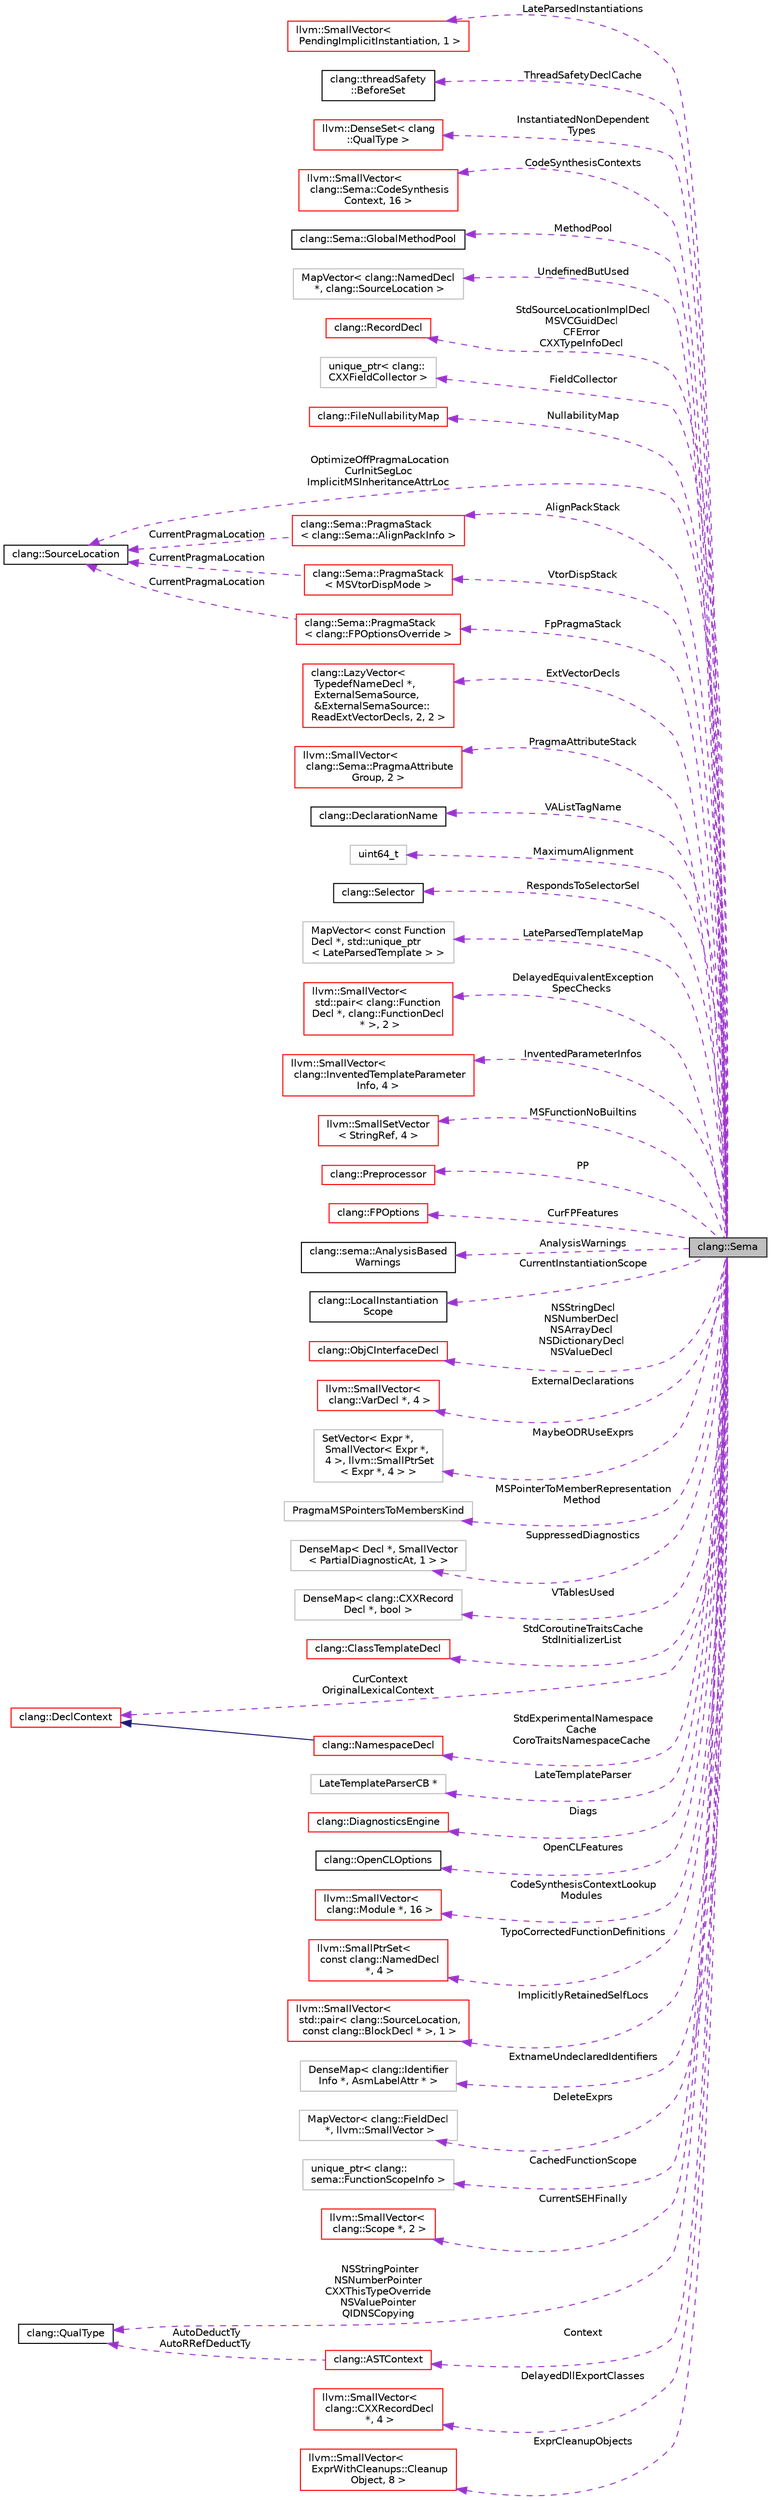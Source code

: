 digraph "clang::Sema"
{
 // LATEX_PDF_SIZE
  bgcolor="transparent";
  edge [fontname="Helvetica",fontsize="10",labelfontname="Helvetica",labelfontsize="10"];
  node [fontname="Helvetica",fontsize="10",shape=record];
  rankdir="LR";
  Node1 [label="clang::Sema",height=0.2,width=0.4,color="black", fillcolor="grey75", style="filled", fontcolor="black",tooltip="Sema - This implements semantic analysis and AST building for C."];
  Node2 -> Node1 [dir="back",color="darkorchid3",fontsize="10",style="dashed",label=" LateParsedInstantiations" ,fontname="Helvetica"];
  Node2 [label="llvm::SmallVector\<\l PendingImplicitInstantiation, 1 \>",height=0.2,width=0.4,color="red",URL="$classllvm_1_1SmallVector.html",tooltip=" "];
  Node4 -> Node1 [dir="back",color="darkorchid3",fontsize="10",style="dashed",label=" ThreadSafetyDeclCache" ,fontname="Helvetica"];
  Node4 [label="clang::threadSafety\l::BeforeSet",height=0.2,width=0.4,color="black",URL="$classclang_1_1threadSafety_1_1BeforeSet.html",tooltip=" "];
  Node5 -> Node1 [dir="back",color="darkorchid3",fontsize="10",style="dashed",label=" InstantiatedNonDependent\lTypes" ,fontname="Helvetica"];
  Node5 [label="llvm::DenseSet\< clang\l::QualType \>",height=0.2,width=0.4,color="red",URL="$classllvm_1_1DenseSet.html",tooltip=" "];
  Node7 -> Node1 [dir="back",color="darkorchid3",fontsize="10",style="dashed",label=" CodeSynthesisContexts" ,fontname="Helvetica"];
  Node7 [label="llvm::SmallVector\<\l clang::Sema::CodeSynthesis\lContext, 16 \>",height=0.2,width=0.4,color="red",URL="$classllvm_1_1SmallVector.html",tooltip=" "];
  Node8 -> Node1 [dir="back",color="darkorchid3",fontsize="10",style="dashed",label=" MethodPool" ,fontname="Helvetica"];
  Node8 [label="clang::Sema::GlobalMethodPool",height=0.2,width=0.4,color="black",URL="$classclang_1_1Sema_1_1GlobalMethodPool.html",tooltip=" "];
  Node9 -> Node1 [dir="back",color="darkorchid3",fontsize="10",style="dashed",label=" UndefinedButUsed" ,fontname="Helvetica"];
  Node9 [label="MapVector\< clang::NamedDecl\l *, clang::SourceLocation \>",height=0.2,width=0.4,color="grey75",tooltip=" "];
  Node10 -> Node1 [dir="back",color="darkorchid3",fontsize="10",style="dashed",label=" StdSourceLocationImplDecl\nMSVCGuidDecl\nCFError\nCXXTypeInfoDecl" ,fontname="Helvetica"];
  Node10 [label="clang::RecordDecl",height=0.2,width=0.4,color="red",URL="$classclang_1_1RecordDecl.html",tooltip="Represents a struct/union/class."];
  Node34 -> Node1 [dir="back",color="darkorchid3",fontsize="10",style="dashed",label=" FieldCollector" ,fontname="Helvetica"];
  Node34 [label="unique_ptr\< clang::\lCXXFieldCollector \>",height=0.2,width=0.4,color="grey75",tooltip=" "];
  Node35 -> Node1 [dir="back",color="darkorchid3",fontsize="10",style="dashed",label=" NullabilityMap" ,fontname="Helvetica"];
  Node35 [label="clang::FileNullabilityMap",height=0.2,width=0.4,color="red",URL="$classclang_1_1FileNullabilityMap.html",tooltip="A mapping from file IDs to a record of whether we've seen nullability information in that file."];
  Node41 -> Node1 [dir="back",color="darkorchid3",fontsize="10",style="dashed",label=" AlignPackStack" ,fontname="Helvetica"];
  Node41 [label="clang::Sema::PragmaStack\l\< clang::Sema::AlignPackInfo \>",height=0.2,width=0.4,color="red",URL="$structclang_1_1Sema_1_1PragmaStack.html",tooltip=" "];
  Node37 -> Node41 [dir="back",color="darkorchid3",fontsize="10",style="dashed",label=" CurrentPragmaLocation" ,fontname="Helvetica"];
  Node37 [label="clang::SourceLocation",height=0.2,width=0.4,color="black",URL="$classclang_1_1SourceLocation.html",tooltip="Encodes a location in the source."];
  Node46 -> Node1 [dir="back",color="darkorchid3",fontsize="10",style="dashed",label=" ExtVectorDecls" ,fontname="Helvetica"];
  Node46 [label="clang::LazyVector\<\l TypedefNameDecl *,\l ExternalSemaSource,\l &ExternalSemaSource::\lReadExtVectorDecls, 2, 2 \>",height=0.2,width=0.4,color="red",URL="$classclang_1_1LazyVector.html",tooltip=" "];
  Node48 -> Node1 [dir="back",color="darkorchid3",fontsize="10",style="dashed",label=" PragmaAttributeStack" ,fontname="Helvetica"];
  Node48 [label="llvm::SmallVector\<\l clang::Sema::PragmaAttribute\lGroup, 2 \>",height=0.2,width=0.4,color="red",URL="$classllvm_1_1SmallVector.html",tooltip=" "];
  Node37 -> Node1 [dir="back",color="darkorchid3",fontsize="10",style="dashed",label=" OptimizeOffPragmaLocation\nCurInitSegLoc\nImplicitMSInheritanceAttrLoc" ,fontname="Helvetica"];
  Node49 -> Node1 [dir="back",color="darkorchid3",fontsize="10",style="dashed",label=" VAListTagName" ,fontname="Helvetica"];
  Node49 [label="clang::DeclarationName",height=0.2,width=0.4,color="black",URL="$classclang_1_1DeclarationName.html",tooltip="The name of a declaration."];
  Node50 -> Node1 [dir="back",color="darkorchid3",fontsize="10",style="dashed",label=" MaximumAlignment" ,fontname="Helvetica"];
  Node50 [label="uint64_t",height=0.2,width=0.4,color="grey75",tooltip=" "];
  Node51 -> Node1 [dir="back",color="darkorchid3",fontsize="10",style="dashed",label=" RespondsToSelectorSel" ,fontname="Helvetica"];
  Node51 [label="clang::Selector",height=0.2,width=0.4,color="black",URL="$classclang_1_1Selector.html",tooltip="Smart pointer class that efficiently represents Objective-C method names."];
  Node52 -> Node1 [dir="back",color="darkorchid3",fontsize="10",style="dashed",label=" LateParsedTemplateMap" ,fontname="Helvetica"];
  Node52 [label="MapVector\< const Function\lDecl *, std::unique_ptr\l\< LateParsedTemplate \> \>",height=0.2,width=0.4,color="grey75",tooltip=" "];
  Node53 -> Node1 [dir="back",color="darkorchid3",fontsize="10",style="dashed",label=" DelayedEquivalentException\lSpecChecks" ,fontname="Helvetica"];
  Node53 [label="llvm::SmallVector\<\l std::pair\< clang::Function\lDecl *, clang::FunctionDecl\l * \>, 2 \>",height=0.2,width=0.4,color="red",URL="$classllvm_1_1SmallVector.html",tooltip=" "];
  Node54 -> Node1 [dir="back",color="darkorchid3",fontsize="10",style="dashed",label=" InventedParameterInfos" ,fontname="Helvetica"];
  Node54 [label="llvm::SmallVector\<\l clang::InventedTemplateParameter\lInfo, 4 \>",height=0.2,width=0.4,color="red",URL="$classllvm_1_1SmallVector.html",tooltip=" "];
  Node55 -> Node1 [dir="back",color="darkorchid3",fontsize="10",style="dashed",label=" MSFunctionNoBuiltins" ,fontname="Helvetica"];
  Node55 [label="llvm::SmallSetVector\l\< StringRef, 4 \>",height=0.2,width=0.4,color="red",URL="$classllvm_1_1SmallSetVector.html",tooltip=" "];
  Node57 -> Node1 [dir="back",color="darkorchid3",fontsize="10",style="dashed",label=" PP" ,fontname="Helvetica"];
  Node57 [label="clang::Preprocessor",height=0.2,width=0.4,color="red",URL="$classclang_1_1Preprocessor.html",tooltip="Engages in a tight little dance with the lexer to efficiently preprocess tokens."];
  Node59 -> Node1 [dir="back",color="darkorchid3",fontsize="10",style="dashed",label=" CurFPFeatures" ,fontname="Helvetica"];
  Node59 [label="clang::FPOptions",height=0.2,width=0.4,color="red",URL="$classclang_1_1FPOptions.html",tooltip=" "];
  Node61 -> Node1 [dir="back",color="darkorchid3",fontsize="10",style="dashed",label=" AnalysisWarnings" ,fontname="Helvetica"];
  Node61 [label="clang::sema::AnalysisBased\lWarnings",height=0.2,width=0.4,color="black",URL="$classclang_1_1sema_1_1AnalysisBasedWarnings.html",tooltip=" "];
  Node62 -> Node1 [dir="back",color="darkorchid3",fontsize="10",style="dashed",label=" CurrentInstantiationScope" ,fontname="Helvetica"];
  Node62 [label="clang::LocalInstantiation\lScope",height=0.2,width=0.4,color="black",URL="$classclang_1_1LocalInstantiationScope.html",tooltip="A stack-allocated class that identifies which local variable declaration instantiations are present i..."];
  Node63 -> Node1 [dir="back",color="darkorchid3",fontsize="10",style="dashed",label=" NSStringDecl\nNSNumberDecl\nNSArrayDecl\nNSDictionaryDecl\nNSValueDecl" ,fontname="Helvetica"];
  Node63 [label="clang::ObjCInterfaceDecl",height=0.2,width=0.4,color="red",URL="$classclang_1_1ObjCInterfaceDecl.html",tooltip="Represents an ObjC class declaration."];
  Node66 -> Node1 [dir="back",color="darkorchid3",fontsize="10",style="dashed",label=" ExternalDeclarations" ,fontname="Helvetica"];
  Node66 [label="llvm::SmallVector\<\l clang::VarDecl *, 4 \>",height=0.2,width=0.4,color="red",URL="$classllvm_1_1SmallVector.html",tooltip=" "];
  Node67 -> Node1 [dir="back",color="darkorchid3",fontsize="10",style="dashed",label=" MaybeODRUseExprs" ,fontname="Helvetica"];
  Node67 [label="SetVector\< Expr *,\l SmallVector\< Expr *,\l 4 \>, llvm::SmallPtrSet\l\< Expr *, 4 \> \>",height=0.2,width=0.4,color="grey75",tooltip=" "];
  Node68 -> Node1 [dir="back",color="darkorchid3",fontsize="10",style="dashed",label=" VtorDispStack" ,fontname="Helvetica"];
  Node68 [label="clang::Sema::PragmaStack\l\< MSVtorDispMode \>",height=0.2,width=0.4,color="red",URL="$structclang_1_1Sema_1_1PragmaStack.html",tooltip=" "];
  Node37 -> Node68 [dir="back",color="darkorchid3",fontsize="10",style="dashed",label=" CurrentPragmaLocation" ,fontname="Helvetica"];
  Node70 -> Node1 [dir="back",color="darkorchid3",fontsize="10",style="dashed",label=" MSPointerToMemberRepresentation\lMethod" ,fontname="Helvetica"];
  Node70 [label="PragmaMSPointersToMembersKind",height=0.2,width=0.4,color="grey75",tooltip=" "];
  Node71 -> Node1 [dir="back",color="darkorchid3",fontsize="10",style="dashed",label=" SuppressedDiagnostics" ,fontname="Helvetica"];
  Node71 [label="DenseMap\< Decl *, SmallVector\l\< PartialDiagnosticAt, 1 \> \>",height=0.2,width=0.4,color="grey75",tooltip=" "];
  Node72 -> Node1 [dir="back",color="darkorchid3",fontsize="10",style="dashed",label=" VTablesUsed" ,fontname="Helvetica"];
  Node72 [label="DenseMap\< clang::CXXRecord\lDecl *, bool \>",height=0.2,width=0.4,color="grey75",tooltip=" "];
  Node73 -> Node1 [dir="back",color="darkorchid3",fontsize="10",style="dashed",label=" StdCoroutineTraitsCache\nStdInitializerList" ,fontname="Helvetica"];
  Node73 [label="clang::ClassTemplateDecl",height=0.2,width=0.4,color="red",URL="$classclang_1_1ClassTemplateDecl.html",tooltip="Declaration of a class template."];
  Node92 -> Node1 [dir="back",color="darkorchid3",fontsize="10",style="dashed",label=" StdExperimentalNamespace\lCache\nCoroTraitsNamespaceCache" ,fontname="Helvetica"];
  Node92 [label="clang::NamespaceDecl",height=0.2,width=0.4,color="red",URL="$classclang_1_1NamespaceDecl.html",tooltip="Represent a C++ namespace."];
  Node17 -> Node92 [dir="back",color="midnightblue",fontsize="10",style="solid",fontname="Helvetica"];
  Node17 [label="clang::DeclContext",height=0.2,width=0.4,color="red",URL="$classclang_1_1DeclContext.html",tooltip="DeclContext - This is used only as base class of specific decl types that can act as declaration cont..."];
  Node94 -> Node1 [dir="back",color="darkorchid3",fontsize="10",style="dashed",label=" LateTemplateParser" ,fontname="Helvetica"];
  Node94 [label="LateTemplateParserCB *",height=0.2,width=0.4,color="grey75",tooltip=" "];
  Node95 -> Node1 [dir="back",color="darkorchid3",fontsize="10",style="dashed",label=" Diags" ,fontname="Helvetica"];
  Node95 [label="clang::DiagnosticsEngine",height=0.2,width=0.4,color="red",URL="$classclang_1_1DiagnosticsEngine.html",tooltip="Concrete class used by the front-end to report problems and issues."];
  Node98 -> Node1 [dir="back",color="darkorchid3",fontsize="10",style="dashed",label=" OpenCLFeatures" ,fontname="Helvetica"];
  Node98 [label="clang::OpenCLOptions",height=0.2,width=0.4,color="black",URL="$classclang_1_1OpenCLOptions.html",tooltip="OpenCL supported extensions and optional core features."];
  Node99 -> Node1 [dir="back",color="darkorchid3",fontsize="10",style="dashed",label=" CodeSynthesisContextLookup\lModules" ,fontname="Helvetica"];
  Node99 [label="llvm::SmallVector\<\l clang::Module *, 16 \>",height=0.2,width=0.4,color="red",URL="$classllvm_1_1SmallVector.html",tooltip=" "];
  Node100 -> Node1 [dir="back",color="darkorchid3",fontsize="10",style="dashed",label=" TypoCorrectedFunctionDefinitions" ,fontname="Helvetica"];
  Node100 [label="llvm::SmallPtrSet\<\l const clang::NamedDecl\l *, 4 \>",height=0.2,width=0.4,color="red",URL="$classllvm_1_1SmallPtrSet.html",tooltip=" "];
  Node102 -> Node1 [dir="back",color="darkorchid3",fontsize="10",style="dashed",label=" ImplicitlyRetainedSelfLocs" ,fontname="Helvetica"];
  Node102 [label="llvm::SmallVector\<\l std::pair\< clang::SourceLocation,\l const clang::BlockDecl * \>, 1 \>",height=0.2,width=0.4,color="red",URL="$classllvm_1_1SmallVector.html",tooltip=" "];
  Node103 -> Node1 [dir="back",color="darkorchid3",fontsize="10",style="dashed",label=" ExtnameUndeclaredIdentifiers" ,fontname="Helvetica"];
  Node103 [label="DenseMap\< clang::Identifier\lInfo *, AsmLabelAttr * \>",height=0.2,width=0.4,color="grey75",tooltip=" "];
  Node104 -> Node1 [dir="back",color="darkorchid3",fontsize="10",style="dashed",label=" DeleteExprs" ,fontname="Helvetica"];
  Node104 [label="MapVector\< clang::FieldDecl\l *, llvm::SmallVector \>",height=0.2,width=0.4,color="grey75",tooltip=" "];
  Node105 -> Node1 [dir="back",color="darkorchid3",fontsize="10",style="dashed",label=" CachedFunctionScope" ,fontname="Helvetica"];
  Node105 [label="unique_ptr\< clang::\lsema::FunctionScopeInfo \>",height=0.2,width=0.4,color="grey75",tooltip=" "];
  Node106 -> Node1 [dir="back",color="darkorchid3",fontsize="10",style="dashed",label=" CurrentSEHFinally" ,fontname="Helvetica"];
  Node106 [label="llvm::SmallVector\<\l clang::Scope *, 2 \>",height=0.2,width=0.4,color="red",URL="$classllvm_1_1SmallVector.html",tooltip=" "];
  Node17 -> Node1 [dir="back",color="darkorchid3",fontsize="10",style="dashed",label=" CurContext\nOriginalLexicalContext" ,fontname="Helvetica"];
  Node107 -> Node1 [dir="back",color="darkorchid3",fontsize="10",style="dashed",label=" Context" ,fontname="Helvetica"];
  Node107 [label="clang::ASTContext",height=0.2,width=0.4,color="red",URL="$classclang_1_1ASTContext.html",tooltip="Holds long-lived AST nodes (such as types and decls) that can be referred to throughout the semantic ..."];
  Node117 -> Node107 [dir="back",color="darkorchid3",fontsize="10",style="dashed",label=" AutoDeductTy\nAutoRRefDeductTy" ,fontname="Helvetica"];
  Node117 [label="clang::QualType",height=0.2,width=0.4,color="black",URL="$classclang_1_1QualType.html",tooltip="A (possibly-)qualified type."];
  Node128 -> Node1 [dir="back",color="darkorchid3",fontsize="10",style="dashed",label=" DelayedDllExportClasses" ,fontname="Helvetica"];
  Node128 [label="llvm::SmallVector\<\l clang::CXXRecordDecl\l *, 4 \>",height=0.2,width=0.4,color="red",URL="$classllvm_1_1SmallVector.html",tooltip=" "];
  Node117 -> Node1 [dir="back",color="darkorchid3",fontsize="10",style="dashed",label=" NSStringPointer\nNSNumberPointer\nCXXThisTypeOverride\nNSValuePointer\nQIDNSCopying" ,fontname="Helvetica"];
  Node129 -> Node1 [dir="back",color="darkorchid3",fontsize="10",style="dashed",label=" ExprCleanupObjects" ,fontname="Helvetica"];
  Node129 [label="llvm::SmallVector\<\l ExprWithCleanups::Cleanup\lObject, 8 \>",height=0.2,width=0.4,color="red",URL="$classllvm_1_1SmallVector.html",tooltip=" "];
  Node130 -> Node1 [dir="back",color="darkorchid3",fontsize="10",style="dashed",label=" FpPragmaStack" ,fontname="Helvetica"];
  Node130 [label="clang::Sema::PragmaStack\l\< clang::FPOptionsOverride \>",height=0.2,width=0.4,color="red",URL="$structclang_1_1Sema_1_1PragmaStack.html",tooltip=" "];
  Node37 -> Node130 [dir="back",color="darkorchid3",fontsize="10",style="dashed",label=" CurrentPragmaLocation" ,fontname="Helvetica"];
}
